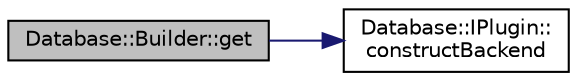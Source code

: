 digraph "Database::Builder::get"
{
 // LATEX_PDF_SIZE
  edge [fontname="Helvetica",fontsize="10",labelfontname="Helvetica",labelfontsize="10"];
  node [fontname="Helvetica",fontsize="10",shape=record];
  rankdir="LR";
  Node1 [label="Database::Builder::get",height=0.2,width=0.4,color="black", fillcolor="grey75", style="filled", fontcolor="black",tooltip=" "];
  Node1 -> Node2 [color="midnightblue",fontsize="10",style="solid",fontname="Helvetica"];
  Node2 [label="Database::IPlugin::\lconstructBackend",height=0.2,width=0.4,color="black", fillcolor="white", style="filled",URL="$struct_database_1_1_i_plugin.html#a0d84d28d48bf028aeeff5f57451f70c1",tooltip=" "];
}
